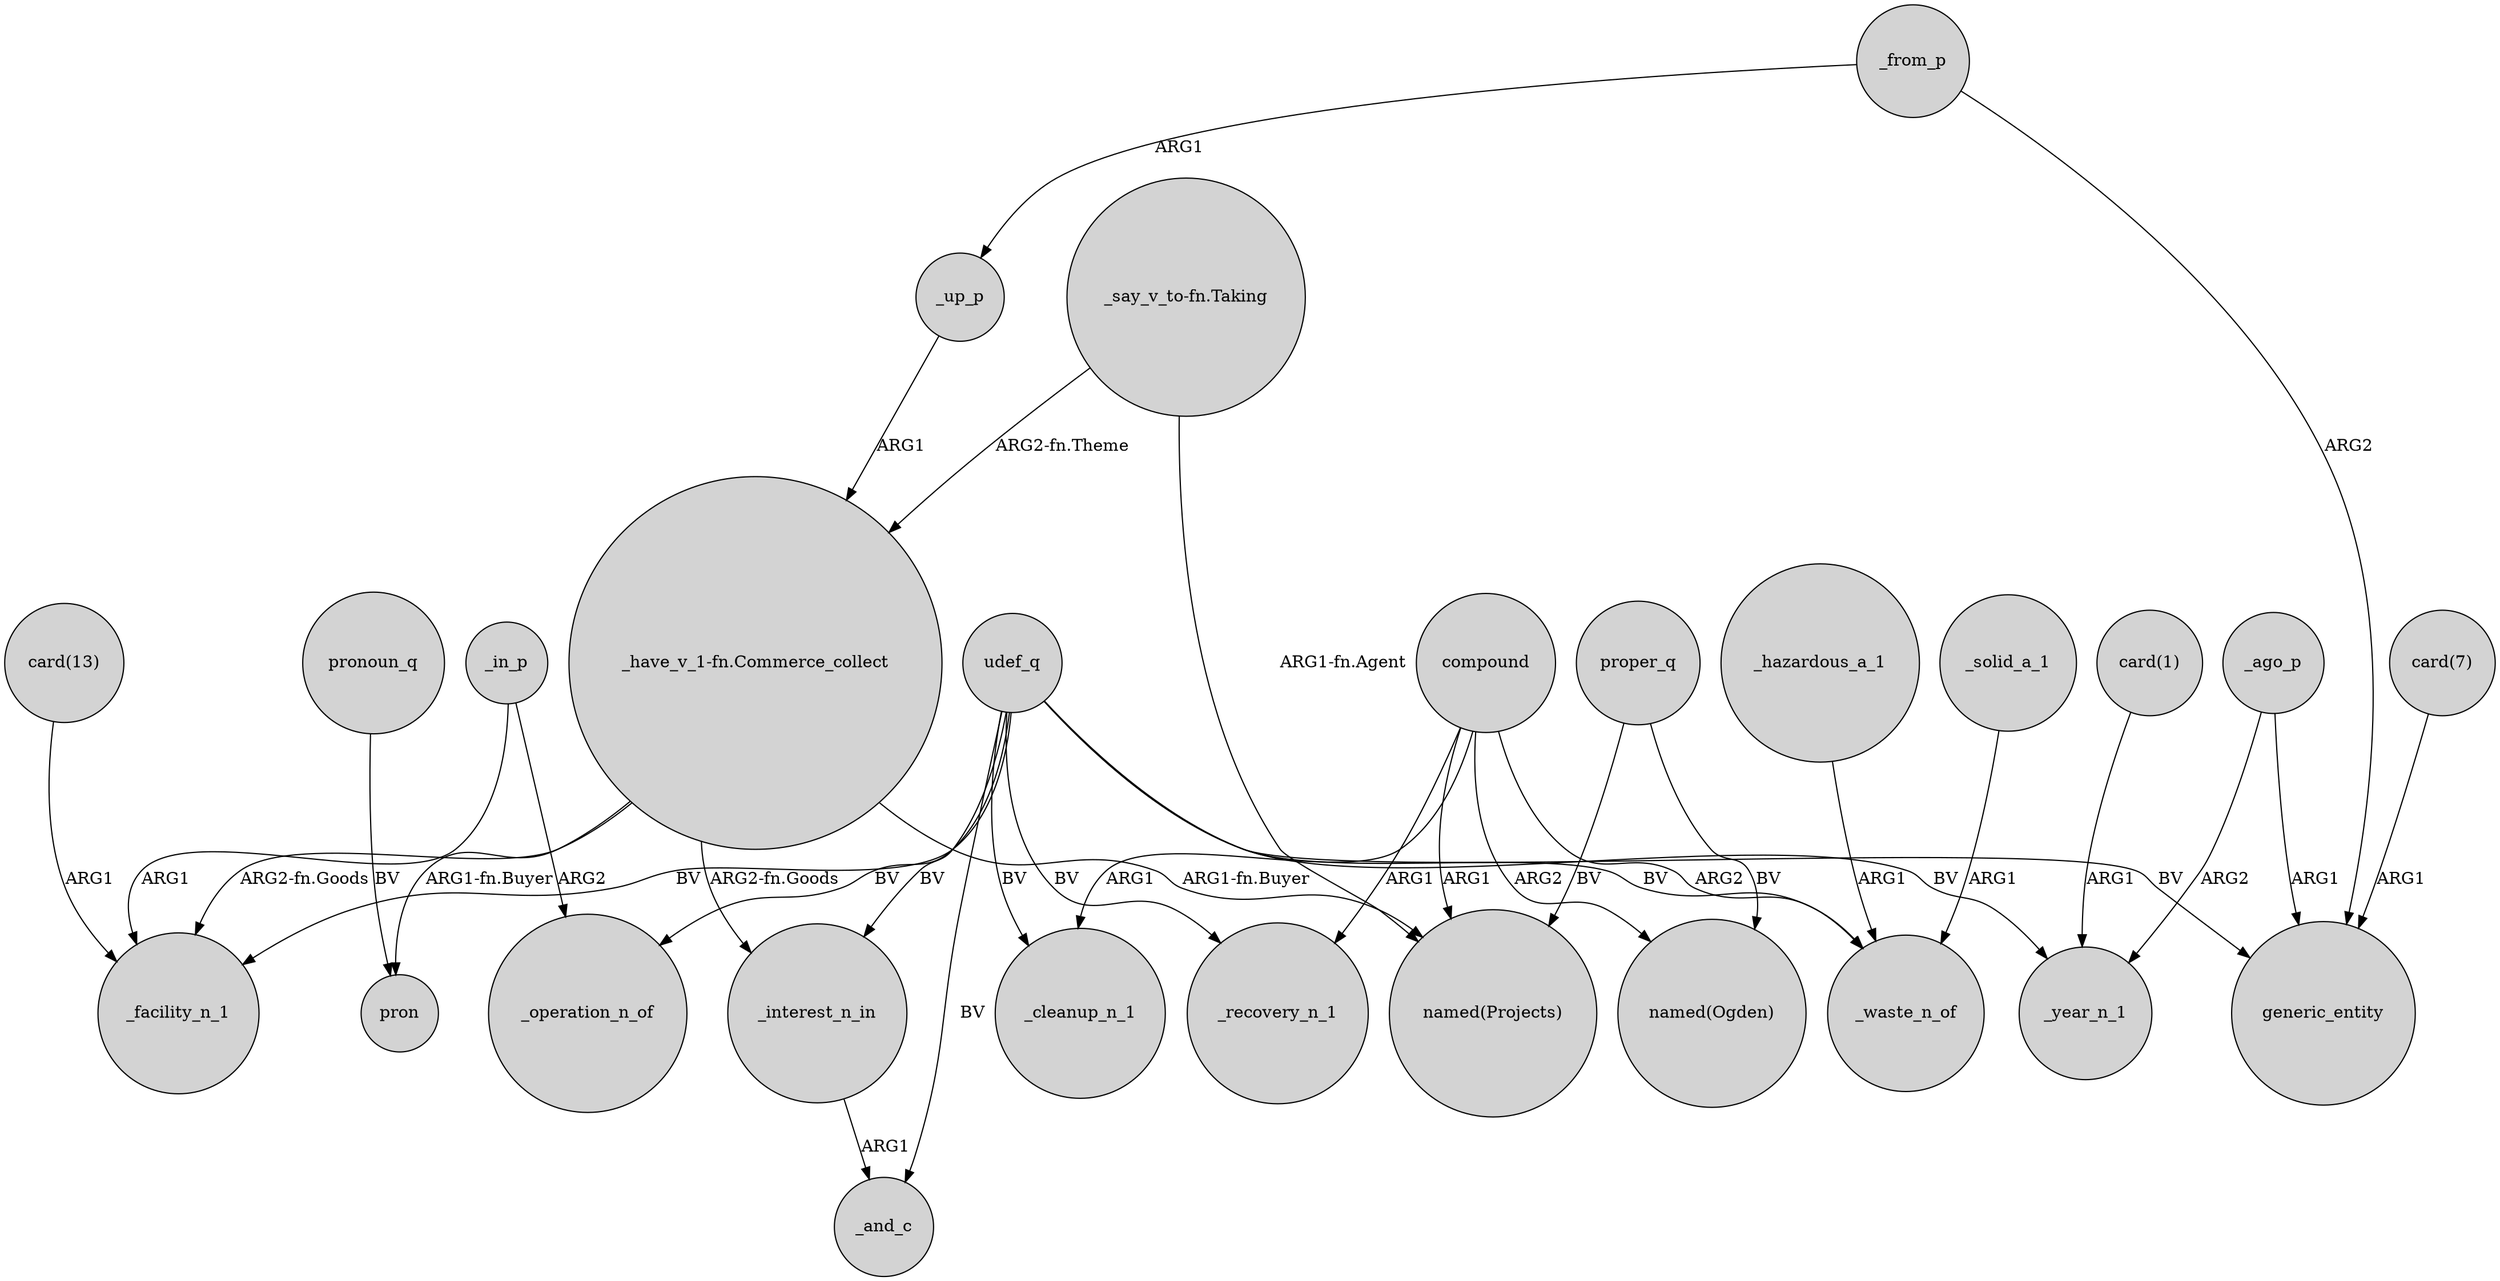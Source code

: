 digraph {
	node [shape=circle style=filled]
	_in_p -> _operation_n_of [label=ARG2]
	"_have_v_1-fn.Commerce_collect" -> _interest_n_in [label="ARG2-fn.Goods"]
	udef_q -> _cleanup_n_1 [label=BV]
	"card(1)" -> _year_n_1 [label=ARG1]
	_from_p -> generic_entity [label=ARG2]
	compound -> _waste_n_of [label=ARG2]
	_in_p -> _facility_n_1 [label=ARG1]
	proper_q -> "named(Ogden)" [label=BV]
	"_have_v_1-fn.Commerce_collect" -> _facility_n_1 [label="ARG2-fn.Goods"]
	_ago_p -> generic_entity [label=ARG1]
	"_have_v_1-fn.Commerce_collect" -> pron [label="ARG1-fn.Buyer"]
	proper_q -> "named(Projects)" [label=BV]
	_hazardous_a_1 -> _waste_n_of [label=ARG1]
	udef_q -> _and_c [label=BV]
	"card(13)" -> _facility_n_1 [label=ARG1]
	udef_q -> generic_entity [label=BV]
	compound -> "named(Projects)" [label=ARG1]
	pronoun_q -> pron [label=BV]
	udef_q -> _facility_n_1 [label=BV]
	"_have_v_1-fn.Commerce_collect" -> "named(Projects)" [label="ARG1-fn.Buyer"]
	_solid_a_1 -> _waste_n_of [label=ARG1]
	compound -> _recovery_n_1 [label=ARG1]
	"_say_v_to-fn.Taking" -> "_have_v_1-fn.Commerce_collect" [label="ARG2-fn.Theme"]
	udef_q -> _operation_n_of [label=BV]
	"_say_v_to-fn.Taking" -> "named(Projects)" [label="ARG1-fn.Agent"]
	udef_q -> _waste_n_of [label=BV]
	udef_q -> _recovery_n_1 [label=BV]
	_ago_p -> _year_n_1 [label=ARG2]
	compound -> _cleanup_n_1 [label=ARG1]
	udef_q -> _interest_n_in [label=BV]
	udef_q -> _year_n_1 [label=BV]
	_up_p -> "_have_v_1-fn.Commerce_collect" [label=ARG1]
	_from_p -> _up_p [label=ARG1]
	"card(7)" -> generic_entity [label=ARG1]
	compound -> "named(Ogden)" [label=ARG2]
	_interest_n_in -> _and_c [label=ARG1]
}
